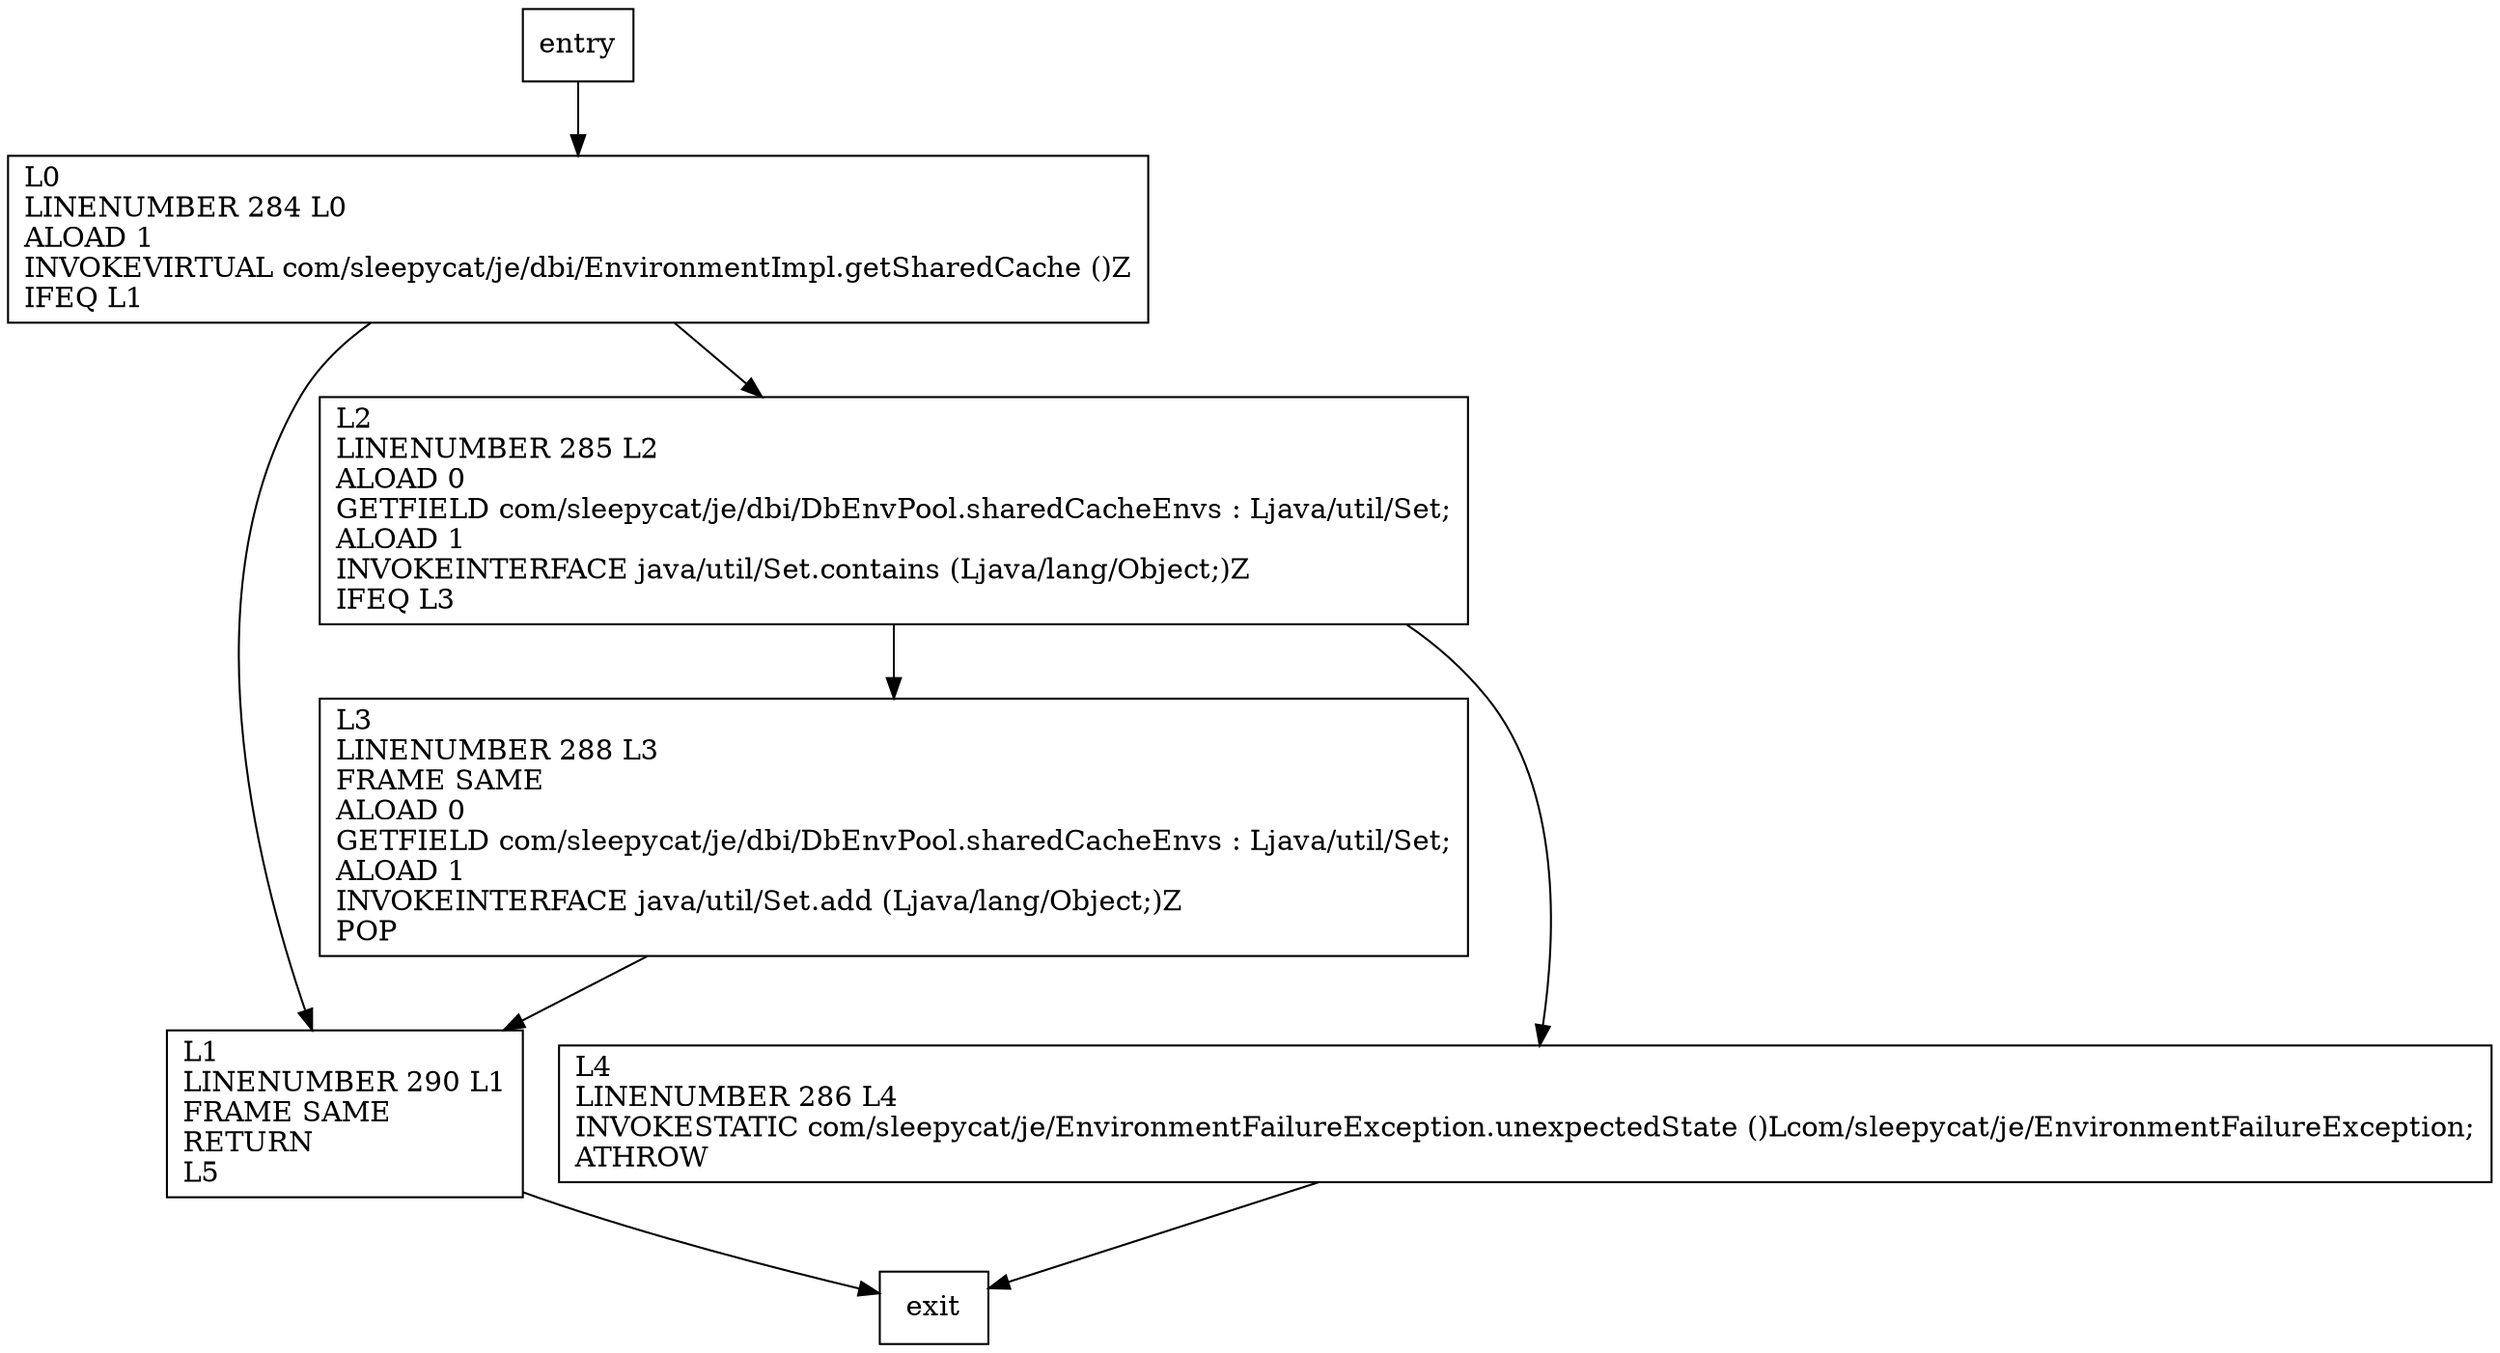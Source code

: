 digraph addToSharedCacheEnvs {
node [shape=record];
52290172 [label="L1\lLINENUMBER 290 L1\lFRAME SAME\lRETURN\lL5\l"];
357238600 [label="L4\lLINENUMBER 286 L4\lINVOKESTATIC com/sleepycat/je/EnvironmentFailureException.unexpectedState ()Lcom/sleepycat/je/EnvironmentFailureException;\lATHROW\l"];
2086483651 [label="L2\lLINENUMBER 285 L2\lALOAD 0\lGETFIELD com/sleepycat/je/dbi/DbEnvPool.sharedCacheEnvs : Ljava/util/Set;\lALOAD 1\lINVOKEINTERFACE java/util/Set.contains (Ljava/lang/Object;)Z\lIFEQ L3\l"];
2126503962 [label="L3\lLINENUMBER 288 L3\lFRAME SAME\lALOAD 0\lGETFIELD com/sleepycat/je/dbi/DbEnvPool.sharedCacheEnvs : Ljava/util/Set;\lALOAD 1\lINVOKEINTERFACE java/util/Set.add (Ljava/lang/Object;)Z\lPOP\l"];
1285879650 [label="L0\lLINENUMBER 284 L0\lALOAD 1\lINVOKEVIRTUAL com/sleepycat/je/dbi/EnvironmentImpl.getSharedCache ()Z\lIFEQ L1\l"];
entry;
exit;
entry -> 1285879650;
52290172 -> exit;
357238600 -> exit;
2086483651 -> 357238600;
2086483651 -> 2126503962;
2126503962 -> 52290172;
1285879650 -> 52290172;
1285879650 -> 2086483651;
}
